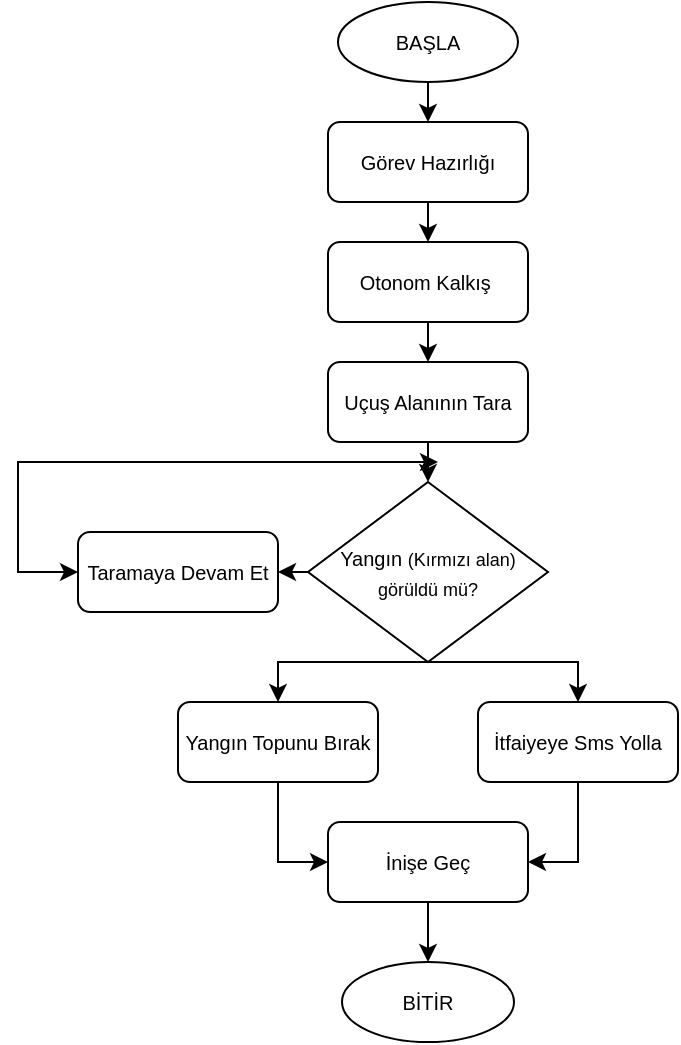 <mxfile version="16.5.6" type="github">
  <diagram id="C5RBs43oDa-KdzZeNtuy" name="Page-1">
    <mxGraphModel dx="1380" dy="545" grid="1" gridSize="10" guides="1" tooltips="1" connect="1" arrows="1" fold="1" page="1" pageScale="1" pageWidth="827" pageHeight="1169" math="0" shadow="0">
      <root>
        <mxCell id="WIyWlLk6GJQsqaUBKTNV-0" />
        <mxCell id="WIyWlLk6GJQsqaUBKTNV-1" parent="WIyWlLk6GJQsqaUBKTNV-0" />
        <mxCell id="3Wca_gVqtnT1EBq70O5_-0" value="&lt;font style=&quot;font-size: 10px&quot;&gt;BAŞLA&lt;/font&gt;" style="ellipse;whiteSpace=wrap;html=1;" vertex="1" parent="WIyWlLk6GJQsqaUBKTNV-1">
          <mxGeometry x="290" y="10" width="90" height="40" as="geometry" />
        </mxCell>
        <mxCell id="3Wca_gVqtnT1EBq70O5_-3" value="&lt;font style=&quot;font-size: 10px&quot;&gt;BİTİR&lt;/font&gt;" style="ellipse;whiteSpace=wrap;html=1;" vertex="1" parent="WIyWlLk6GJQsqaUBKTNV-1">
          <mxGeometry x="292" y="490" width="86" height="40" as="geometry" />
        </mxCell>
        <mxCell id="3Wca_gVqtnT1EBq70O5_-4" value="&lt;font style=&quot;font-size: 10px&quot;&gt;Görev Hazırlığı&lt;/font&gt;" style="rounded=1;whiteSpace=wrap;html=1;" vertex="1" parent="WIyWlLk6GJQsqaUBKTNV-1">
          <mxGeometry x="285" y="70" width="100" height="40" as="geometry" />
        </mxCell>
        <mxCell id="3Wca_gVqtnT1EBq70O5_-6" value="&lt;font style=&quot;font-size: 10px&quot;&gt;Otonom Kalkış&amp;nbsp;&lt;/font&gt;" style="rounded=1;whiteSpace=wrap;html=1;" vertex="1" parent="WIyWlLk6GJQsqaUBKTNV-1">
          <mxGeometry x="285" y="130" width="100" height="40" as="geometry" />
        </mxCell>
        <mxCell id="3Wca_gVqtnT1EBq70O5_-7" value="&lt;font style=&quot;font-size: 10px&quot;&gt;Uçuş Alanının Tara&lt;/font&gt;" style="rounded=1;whiteSpace=wrap;html=1;" vertex="1" parent="WIyWlLk6GJQsqaUBKTNV-1">
          <mxGeometry x="285" y="190" width="100" height="40" as="geometry" />
        </mxCell>
        <mxCell id="3Wca_gVqtnT1EBq70O5_-8" value="&lt;font style=&quot;font-size: 10px&quot;&gt;Yangın &lt;/font&gt;&lt;font style=&quot;font-size: 9px&quot;&gt;(Kırmızı alan)&lt;br&gt;görüldü mü?&lt;br&gt;&lt;/font&gt;" style="rhombus;whiteSpace=wrap;html=1;" vertex="1" parent="WIyWlLk6GJQsqaUBKTNV-1">
          <mxGeometry x="275" y="250" width="120" height="90" as="geometry" />
        </mxCell>
        <mxCell id="3Wca_gVqtnT1EBq70O5_-10" value="&lt;font style=&quot;font-size: 10px&quot;&gt;Taramaya Devam Et&lt;/font&gt;" style="rounded=1;whiteSpace=wrap;html=1;" vertex="1" parent="WIyWlLk6GJQsqaUBKTNV-1">
          <mxGeometry x="160" y="275" width="100" height="40" as="geometry" />
        </mxCell>
        <mxCell id="3Wca_gVqtnT1EBq70O5_-11" value="&lt;span style=&quot;font-size: 10px&quot;&gt;Yangın Topunu Bırak&lt;/span&gt;" style="rounded=1;whiteSpace=wrap;html=1;" vertex="1" parent="WIyWlLk6GJQsqaUBKTNV-1">
          <mxGeometry x="210" y="360" width="100" height="40" as="geometry" />
        </mxCell>
        <mxCell id="3Wca_gVqtnT1EBq70O5_-12" value="&lt;span style=&quot;font-size: 10px&quot;&gt;İtfaiyeye Sms Yolla&lt;/span&gt;" style="rounded=1;whiteSpace=wrap;html=1;" vertex="1" parent="WIyWlLk6GJQsqaUBKTNV-1">
          <mxGeometry x="360" y="360" width="100" height="40" as="geometry" />
        </mxCell>
        <mxCell id="3Wca_gVqtnT1EBq70O5_-13" value="&lt;font style=&quot;font-size: 10px&quot;&gt;İnişe Geç&lt;/font&gt;" style="rounded=1;whiteSpace=wrap;html=1;" vertex="1" parent="WIyWlLk6GJQsqaUBKTNV-1">
          <mxGeometry x="285" y="420" width="100" height="40" as="geometry" />
        </mxCell>
        <mxCell id="3Wca_gVqtnT1EBq70O5_-14" value="" style="endArrow=classic;html=1;rounded=0;fontSize=10;exitX=0.5;exitY=1;exitDx=0;exitDy=0;entryX=0.5;entryY=0;entryDx=0;entryDy=0;" edge="1" parent="WIyWlLk6GJQsqaUBKTNV-1" source="3Wca_gVqtnT1EBq70O5_-0" target="3Wca_gVqtnT1EBq70O5_-4">
          <mxGeometry width="50" height="50" relative="1" as="geometry">
            <mxPoint x="320" y="110" as="sourcePoint" />
            <mxPoint x="370" y="60" as="targetPoint" />
          </mxGeometry>
        </mxCell>
        <mxCell id="3Wca_gVqtnT1EBq70O5_-16" value="" style="endArrow=classic;html=1;rounded=0;fontSize=10;exitX=0.5;exitY=1;exitDx=0;exitDy=0;entryX=0.5;entryY=0;entryDx=0;entryDy=0;" edge="1" parent="WIyWlLk6GJQsqaUBKTNV-1" source="3Wca_gVqtnT1EBq70O5_-4" target="3Wca_gVqtnT1EBq70O5_-6">
          <mxGeometry width="50" height="50" relative="1" as="geometry">
            <mxPoint x="345" y="60" as="sourcePoint" />
            <mxPoint x="345" y="80" as="targetPoint" />
            <Array as="points" />
          </mxGeometry>
        </mxCell>
        <mxCell id="3Wca_gVqtnT1EBq70O5_-17" value="" style="endArrow=classic;html=1;rounded=0;fontSize=10;exitX=0.5;exitY=1;exitDx=0;exitDy=0;entryX=0.5;entryY=0;entryDx=0;entryDy=0;" edge="1" parent="WIyWlLk6GJQsqaUBKTNV-1" source="3Wca_gVqtnT1EBq70O5_-6" target="3Wca_gVqtnT1EBq70O5_-7">
          <mxGeometry width="50" height="50" relative="1" as="geometry">
            <mxPoint x="355" y="70" as="sourcePoint" />
            <mxPoint x="330" y="190" as="targetPoint" />
          </mxGeometry>
        </mxCell>
        <mxCell id="3Wca_gVqtnT1EBq70O5_-19" value="" style="endArrow=classic;html=1;rounded=0;fontSize=10;exitX=0.5;exitY=1;exitDx=0;exitDy=0;entryX=0.5;entryY=0;entryDx=0;entryDy=0;" edge="1" parent="WIyWlLk6GJQsqaUBKTNV-1" source="3Wca_gVqtnT1EBq70O5_-7" target="3Wca_gVqtnT1EBq70O5_-8">
          <mxGeometry width="50" height="50" relative="1" as="geometry">
            <mxPoint x="420" y="280" as="sourcePoint" />
            <mxPoint x="470" y="230" as="targetPoint" />
          </mxGeometry>
        </mxCell>
        <mxCell id="3Wca_gVqtnT1EBq70O5_-22" value="" style="endArrow=classic;html=1;rounded=0;fontSize=10;exitX=0;exitY=0.5;exitDx=0;exitDy=0;entryX=1;entryY=0.5;entryDx=0;entryDy=0;" edge="1" parent="WIyWlLk6GJQsqaUBKTNV-1" source="3Wca_gVqtnT1EBq70O5_-8" target="3Wca_gVqtnT1EBq70O5_-10">
          <mxGeometry width="50" height="50" relative="1" as="geometry">
            <mxPoint x="235" y="370" as="sourcePoint" />
            <mxPoint x="285" y="320" as="targetPoint" />
          </mxGeometry>
        </mxCell>
        <mxCell id="3Wca_gVqtnT1EBq70O5_-23" value="" style="endArrow=classic;startArrow=classic;html=1;rounded=0;fontSize=10;exitX=0;exitY=0.5;exitDx=0;exitDy=0;" edge="1" parent="WIyWlLk6GJQsqaUBKTNV-1" source="3Wca_gVqtnT1EBq70O5_-10">
          <mxGeometry width="50" height="50" relative="1" as="geometry">
            <mxPoint x="330" y="300" as="sourcePoint" />
            <mxPoint x="340" y="240" as="targetPoint" />
            <Array as="points">
              <mxPoint x="130" y="295" />
              <mxPoint x="130" y="240" />
            </Array>
          </mxGeometry>
        </mxCell>
        <mxCell id="3Wca_gVqtnT1EBq70O5_-24" value="" style="endArrow=classic;html=1;rounded=0;fontSize=10;exitX=0.5;exitY=1;exitDx=0;exitDy=0;entryX=0.5;entryY=0;entryDx=0;entryDy=0;" edge="1" parent="WIyWlLk6GJQsqaUBKTNV-1" source="3Wca_gVqtnT1EBq70O5_-8" target="3Wca_gVqtnT1EBq70O5_-11">
          <mxGeometry width="50" height="50" relative="1" as="geometry">
            <mxPoint x="285" y="460" as="sourcePoint" />
            <mxPoint x="335" y="410" as="targetPoint" />
            <Array as="points">
              <mxPoint x="260" y="340" />
            </Array>
          </mxGeometry>
        </mxCell>
        <mxCell id="3Wca_gVqtnT1EBq70O5_-25" value="" style="endArrow=classic;html=1;rounded=0;fontSize=10;exitX=0.5;exitY=1;exitDx=0;exitDy=0;entryX=0.5;entryY=0;entryDx=0;entryDy=0;" edge="1" parent="WIyWlLk6GJQsqaUBKTNV-1" source="3Wca_gVqtnT1EBq70O5_-8" target="3Wca_gVqtnT1EBq70O5_-12">
          <mxGeometry width="50" height="50" relative="1" as="geometry">
            <mxPoint x="345.0" y="350" as="sourcePoint" />
            <mxPoint x="270.0" y="370" as="targetPoint" />
            <Array as="points">
              <mxPoint x="390" y="340" />
              <mxPoint x="410" y="340" />
            </Array>
          </mxGeometry>
        </mxCell>
        <mxCell id="3Wca_gVqtnT1EBq70O5_-27" value="" style="endArrow=classic;html=1;rounded=0;fontSize=10;exitX=0.5;exitY=1;exitDx=0;exitDy=0;entryX=0;entryY=0.5;entryDx=0;entryDy=0;" edge="1" parent="WIyWlLk6GJQsqaUBKTNV-1" source="3Wca_gVqtnT1EBq70O5_-11" target="3Wca_gVqtnT1EBq70O5_-13">
          <mxGeometry width="50" height="50" relative="1" as="geometry">
            <mxPoint x="150" y="520" as="sourcePoint" />
            <mxPoint x="200" y="470" as="targetPoint" />
            <Array as="points">
              <mxPoint x="260" y="440" />
            </Array>
          </mxGeometry>
        </mxCell>
        <mxCell id="3Wca_gVqtnT1EBq70O5_-28" value="" style="endArrow=classic;html=1;rounded=0;fontSize=10;exitX=0.5;exitY=1;exitDx=0;exitDy=0;entryX=1;entryY=0.5;entryDx=0;entryDy=0;" edge="1" parent="WIyWlLk6GJQsqaUBKTNV-1" source="3Wca_gVqtnT1EBq70O5_-12" target="3Wca_gVqtnT1EBq70O5_-13">
          <mxGeometry width="50" height="50" relative="1" as="geometry">
            <mxPoint x="430" y="470" as="sourcePoint" />
            <mxPoint x="480" y="420" as="targetPoint" />
            <Array as="points">
              <mxPoint x="410" y="440" />
            </Array>
          </mxGeometry>
        </mxCell>
        <mxCell id="3Wca_gVqtnT1EBq70O5_-29" value="" style="endArrow=classic;html=1;rounded=0;fontSize=10;exitX=0.5;exitY=1;exitDx=0;exitDy=0;" edge="1" parent="WIyWlLk6GJQsqaUBKTNV-1" source="3Wca_gVqtnT1EBq70O5_-13" target="3Wca_gVqtnT1EBq70O5_-3">
          <mxGeometry width="50" height="50" relative="1" as="geometry">
            <mxPoint x="240" y="540" as="sourcePoint" />
            <mxPoint x="290" y="490" as="targetPoint" />
          </mxGeometry>
        </mxCell>
      </root>
    </mxGraphModel>
  </diagram>
</mxfile>
